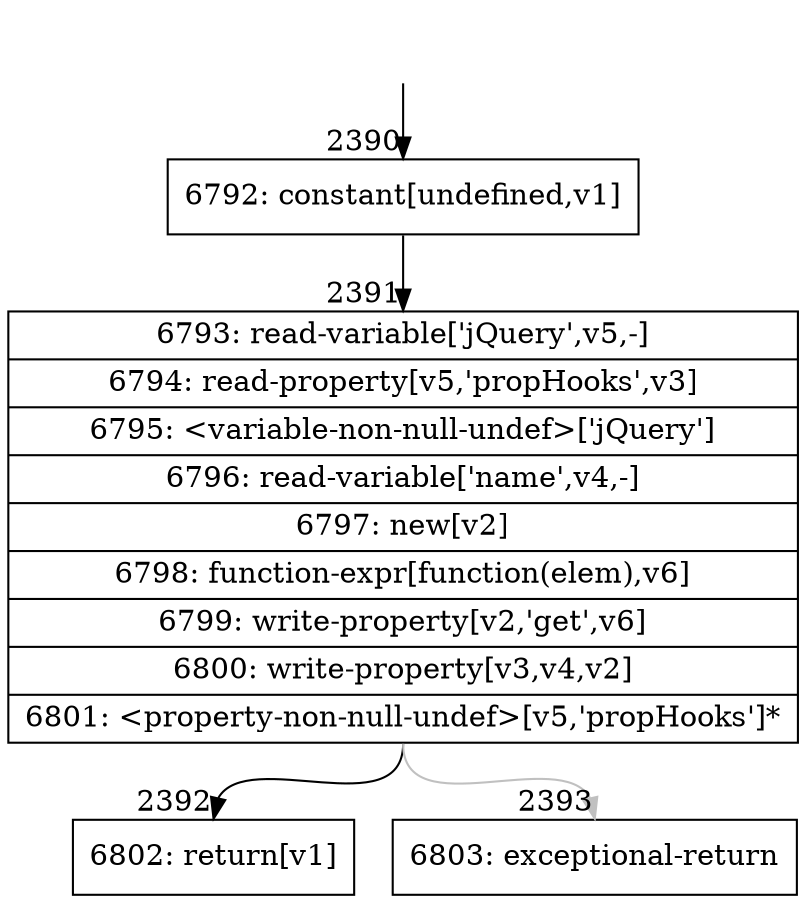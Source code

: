 digraph {
rankdir="TD"
BB_entry160[shape=none,label=""];
BB_entry160 -> BB2390 [tailport=s, headport=n, headlabel="    2390"]
BB2390 [shape=record label="{6792: constant[undefined,v1]}" ] 
BB2390 -> BB2391 [tailport=s, headport=n, headlabel="      2391"]
BB2391 [shape=record label="{6793: read-variable['jQuery',v5,-]|6794: read-property[v5,'propHooks',v3]|6795: \<variable-non-null-undef\>['jQuery']|6796: read-variable['name',v4,-]|6797: new[v2]|6798: function-expr[function(elem),v6]|6799: write-property[v2,'get',v6]|6800: write-property[v3,v4,v2]|6801: \<property-non-null-undef\>[v5,'propHooks']*}" ] 
BB2391 -> BB2392 [tailport=s, headport=n, headlabel="      2392"]
BB2391 -> BB2393 [tailport=s, headport=n, color=gray, headlabel="      2393"]
BB2392 [shape=record label="{6802: return[v1]}" ] 
BB2393 [shape=record label="{6803: exceptional-return}" ] 
}
